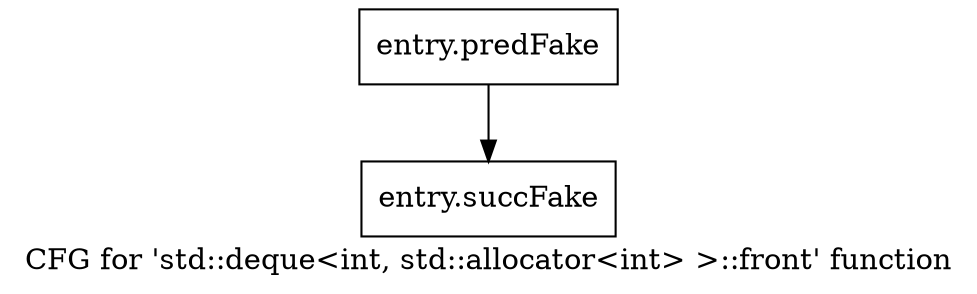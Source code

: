 digraph "CFG for 'std::deque\<int, std::allocator\<int\> \>::front' function" {
	label="CFG for 'std::deque\<int, std::allocator\<int\> \>::front' function";

	Node0x49b2470 [shape=record,filename="",linenumber="",label="{entry.predFake}"];
	Node0x49b2470 -> Node0x4967bc0[ callList="" memoryops="" filename="/proj/xbuilds/2019.2_0801_1/installs/lin64/Vivado/HEAD/tps/lnx64/gcc-6.2.0/lib/gcc/x86_64-pc-linux-gnu/6.2.0/../../../../include/c++/6.2.0/bits/stl_deque.h"];
	Node0x4967bc0 [shape=record,filename="/proj/xbuilds/2019.2_0801_1/installs/lin64/Vivado/HEAD/tps/lnx64/gcc-6.2.0/lib/gcc/x86_64-pc-linux-gnu/6.2.0/../../../../include/c++/6.2.0/bits/stl_deque.h",linenumber="1439",label="{entry.succFake}"];
}
